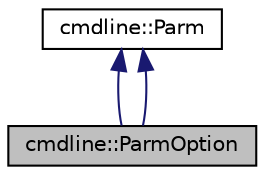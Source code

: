 digraph "cmdline::ParmOption"
{
 // LATEX_PDF_SIZE
  edge [fontname="Helvetica",fontsize="10",labelfontname="Helvetica",labelfontsize="10"];
  node [fontname="Helvetica",fontsize="10",shape=record];
  Node1 [label="cmdline::ParmOption",height=0.2,width=0.4,color="black", fillcolor="grey75", style="filled", fontcolor="black",tooltip=" "];
  Node2 -> Node1 [dir="back",color="midnightblue",fontsize="10",style="solid"];
  Node2 [label="cmdline::Parm",height=0.2,width=0.4,color="black", fillcolor="white", style="filled",URL="$d9/dff/classcmdline_1_1_parm.html",tooltip=" "];
  Node2 -> Node1 [dir="back",color="midnightblue",fontsize="10",style="solid"];
}
